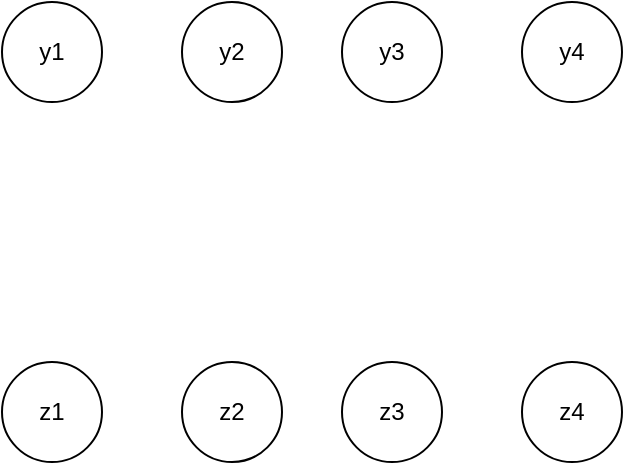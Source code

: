 <mxfile version="14.5.6" type="github" pages="3">
  <diagram id="R7DuB4RtTfnDyjkUob_a" name="Page-1">
    <mxGraphModel dx="464" dy="659" grid="1" gridSize="10" guides="1" tooltips="1" connect="1" arrows="1" fold="1" page="1" pageScale="1" pageWidth="2000" pageHeight="1600" math="0" shadow="0">
      <root>
        <mxCell id="0" />
        <mxCell id="1" parent="0" />
        <mxCell id="aSP-XOi8sZ-I6zT8oDi2-1" value="" style="ellipse;whiteSpace=wrap;html=1;aspect=fixed;" vertex="1" parent="1">
          <mxGeometry x="80" y="130" width="50" height="50" as="geometry" />
        </mxCell>
        <mxCell id="aSP-XOi8sZ-I6zT8oDi2-2" value="" style="ellipse;whiteSpace=wrap;html=1;aspect=fixed;" vertex="1" parent="1">
          <mxGeometry x="170" y="130" width="50" height="50" as="geometry" />
        </mxCell>
        <mxCell id="aSP-XOi8sZ-I6zT8oDi2-3" value="" style="ellipse;whiteSpace=wrap;html=1;aspect=fixed;" vertex="1" parent="1">
          <mxGeometry x="250" y="130" width="50" height="50" as="geometry" />
        </mxCell>
        <mxCell id="aSP-XOi8sZ-I6zT8oDi2-4" value="" style="ellipse;whiteSpace=wrap;html=1;aspect=fixed;" vertex="1" parent="1">
          <mxGeometry x="340" y="130" width="50" height="50" as="geometry" />
        </mxCell>
        <mxCell id="aSP-XOi8sZ-I6zT8oDi2-5" value="" style="ellipse;whiteSpace=wrap;html=1;aspect=fixed;" vertex="1" parent="1">
          <mxGeometry x="80" y="310" width="50" height="50" as="geometry" />
        </mxCell>
        <mxCell id="aSP-XOi8sZ-I6zT8oDi2-6" value="" style="ellipse;whiteSpace=wrap;html=1;aspect=fixed;" vertex="1" parent="1">
          <mxGeometry x="170" y="310" width="50" height="50" as="geometry" />
        </mxCell>
        <mxCell id="aSP-XOi8sZ-I6zT8oDi2-7" value="" style="ellipse;whiteSpace=wrap;html=1;aspect=fixed;" vertex="1" parent="1">
          <mxGeometry x="250" y="310" width="50" height="50" as="geometry" />
        </mxCell>
        <mxCell id="aSP-XOi8sZ-I6zT8oDi2-8" value="" style="ellipse;whiteSpace=wrap;html=1;aspect=fixed;" vertex="1" parent="1">
          <mxGeometry x="340" y="310" width="50" height="50" as="geometry" />
        </mxCell>
        <mxCell id="aSP-XOi8sZ-I6zT8oDi2-9" value="z1" style="text;html=1;strokeColor=none;fillColor=none;align=center;verticalAlign=middle;whiteSpace=wrap;rounded=0;" vertex="1" parent="1">
          <mxGeometry x="85" y="325" width="40" height="20" as="geometry" />
        </mxCell>
        <mxCell id="aSP-XOi8sZ-I6zT8oDi2-10" value="z2" style="text;html=1;strokeColor=none;fillColor=none;align=center;verticalAlign=middle;whiteSpace=wrap;rounded=0;" vertex="1" parent="1">
          <mxGeometry x="175" y="325" width="40" height="20" as="geometry" />
        </mxCell>
        <mxCell id="aSP-XOi8sZ-I6zT8oDi2-11" value="z3" style="text;html=1;strokeColor=none;fillColor=none;align=center;verticalAlign=middle;whiteSpace=wrap;rounded=0;" vertex="1" parent="1">
          <mxGeometry x="255" y="325" width="40" height="20" as="geometry" />
        </mxCell>
        <mxCell id="aSP-XOi8sZ-I6zT8oDi2-12" value="z4" style="text;html=1;strokeColor=none;fillColor=none;align=center;verticalAlign=middle;whiteSpace=wrap;rounded=0;" vertex="1" parent="1">
          <mxGeometry x="345" y="325" width="40" height="20" as="geometry" />
        </mxCell>
        <mxCell id="aSP-XOi8sZ-I6zT8oDi2-13" value="y1" style="text;html=1;strokeColor=none;fillColor=none;align=center;verticalAlign=middle;whiteSpace=wrap;rounded=0;" vertex="1" parent="1">
          <mxGeometry x="85" y="145" width="40" height="20" as="geometry" />
        </mxCell>
        <mxCell id="aSP-XOi8sZ-I6zT8oDi2-14" value="y2" style="text;html=1;strokeColor=none;fillColor=none;align=center;verticalAlign=middle;whiteSpace=wrap;rounded=0;" vertex="1" parent="1">
          <mxGeometry x="175" y="145" width="40" height="20" as="geometry" />
        </mxCell>
        <mxCell id="aSP-XOi8sZ-I6zT8oDi2-15" value="y3" style="text;html=1;strokeColor=none;fillColor=none;align=center;verticalAlign=middle;whiteSpace=wrap;rounded=0;" vertex="1" parent="1">
          <mxGeometry x="255" y="145" width="40" height="20" as="geometry" />
        </mxCell>
        <mxCell id="aSP-XOi8sZ-I6zT8oDi2-16" value="y4" style="text;html=1;strokeColor=none;fillColor=none;align=center;verticalAlign=middle;whiteSpace=wrap;rounded=0;" vertex="1" parent="1">
          <mxGeometry x="345" y="145" width="40" height="20" as="geometry" />
        </mxCell>
      </root>
    </mxGraphModel>
  </diagram>
  <diagram name="Copy of Page-1" id="bz0wekYMb7wmfFNrHoip">
    <mxGraphModel dx="464" dy="659" grid="1" gridSize="10" guides="1" tooltips="1" connect="1" arrows="1" fold="1" page="1" pageScale="1" pageWidth="2000" pageHeight="1600" math="0" shadow="0">
      <root>
        <mxCell id="WFIi-5ZX_l-4zj2nHgKy-0" />
        <mxCell id="WFIi-5ZX_l-4zj2nHgKy-1" parent="WFIi-5ZX_l-4zj2nHgKy-0" />
        <mxCell id="WFIi-5ZX_l-4zj2nHgKy-2" value="" style="ellipse;whiteSpace=wrap;html=1;aspect=fixed;" vertex="1" parent="WFIi-5ZX_l-4zj2nHgKy-1">
          <mxGeometry x="80" y="130" width="50" height="50" as="geometry" />
        </mxCell>
        <mxCell id="WFIi-5ZX_l-4zj2nHgKy-3" value="" style="ellipse;whiteSpace=wrap;html=1;aspect=fixed;" vertex="1" parent="WFIi-5ZX_l-4zj2nHgKy-1">
          <mxGeometry x="170" y="130" width="50" height="50" as="geometry" />
        </mxCell>
        <mxCell id="WFIi-5ZX_l-4zj2nHgKy-4" value="" style="ellipse;whiteSpace=wrap;html=1;aspect=fixed;" vertex="1" parent="WFIi-5ZX_l-4zj2nHgKy-1">
          <mxGeometry x="250" y="130" width="50" height="50" as="geometry" />
        </mxCell>
        <mxCell id="WFIi-5ZX_l-4zj2nHgKy-5" value="" style="ellipse;whiteSpace=wrap;html=1;aspect=fixed;" vertex="1" parent="WFIi-5ZX_l-4zj2nHgKy-1">
          <mxGeometry x="340" y="130" width="50" height="50" as="geometry" />
        </mxCell>
        <mxCell id="WFIi-5ZX_l-4zj2nHgKy-6" value="" style="ellipse;whiteSpace=wrap;html=1;aspect=fixed;" vertex="1" parent="WFIi-5ZX_l-4zj2nHgKy-1">
          <mxGeometry x="80" y="310" width="50" height="50" as="geometry" />
        </mxCell>
        <mxCell id="WFIi-5ZX_l-4zj2nHgKy-7" value="" style="ellipse;whiteSpace=wrap;html=1;aspect=fixed;" vertex="1" parent="WFIi-5ZX_l-4zj2nHgKy-1">
          <mxGeometry x="170" y="310" width="50" height="50" as="geometry" />
        </mxCell>
        <mxCell id="WFIi-5ZX_l-4zj2nHgKy-8" value="" style="ellipse;whiteSpace=wrap;html=1;aspect=fixed;" vertex="1" parent="WFIi-5ZX_l-4zj2nHgKy-1">
          <mxGeometry x="250" y="310" width="50" height="50" as="geometry" />
        </mxCell>
        <mxCell id="WFIi-5ZX_l-4zj2nHgKy-9" value="" style="ellipse;whiteSpace=wrap;html=1;aspect=fixed;" vertex="1" parent="WFIi-5ZX_l-4zj2nHgKy-1">
          <mxGeometry x="340" y="310" width="50" height="50" as="geometry" />
        </mxCell>
        <mxCell id="WFIi-5ZX_l-4zj2nHgKy-10" value="x1" style="text;html=1;strokeColor=none;fillColor=none;align=center;verticalAlign=middle;whiteSpace=wrap;rounded=0;" vertex="1" parent="WFIi-5ZX_l-4zj2nHgKy-1">
          <mxGeometry x="85" y="325" width="40" height="20" as="geometry" />
        </mxCell>
        <mxCell id="WFIi-5ZX_l-4zj2nHgKy-11" value="x2" style="text;html=1;strokeColor=none;fillColor=none;align=center;verticalAlign=middle;whiteSpace=wrap;rounded=0;" vertex="1" parent="WFIi-5ZX_l-4zj2nHgKy-1">
          <mxGeometry x="175" y="325" width="40" height="20" as="geometry" />
        </mxCell>
        <mxCell id="WFIi-5ZX_l-4zj2nHgKy-12" value="x3" style="text;html=1;strokeColor=none;fillColor=none;align=center;verticalAlign=middle;whiteSpace=wrap;rounded=0;" vertex="1" parent="WFIi-5ZX_l-4zj2nHgKy-1">
          <mxGeometry x="255" y="325" width="40" height="20" as="geometry" />
        </mxCell>
        <mxCell id="WFIi-5ZX_l-4zj2nHgKy-13" value="x4" style="text;html=1;strokeColor=none;fillColor=none;align=center;verticalAlign=middle;whiteSpace=wrap;rounded=0;" vertex="1" parent="WFIi-5ZX_l-4zj2nHgKy-1">
          <mxGeometry x="345" y="325" width="40" height="20" as="geometry" />
        </mxCell>
        <mxCell id="WFIi-5ZX_l-4zj2nHgKy-14" value="h1" style="text;html=1;strokeColor=none;fillColor=none;align=center;verticalAlign=middle;whiteSpace=wrap;rounded=0;" vertex="1" parent="WFIi-5ZX_l-4zj2nHgKy-1">
          <mxGeometry x="85" y="145" width="40" height="20" as="geometry" />
        </mxCell>
        <mxCell id="WFIi-5ZX_l-4zj2nHgKy-15" value="h2" style="text;html=1;strokeColor=none;fillColor=none;align=center;verticalAlign=middle;whiteSpace=wrap;rounded=0;" vertex="1" parent="WFIi-5ZX_l-4zj2nHgKy-1">
          <mxGeometry x="175" y="145" width="40" height="20" as="geometry" />
        </mxCell>
        <mxCell id="WFIi-5ZX_l-4zj2nHgKy-16" value="h3" style="text;html=1;strokeColor=none;fillColor=none;align=center;verticalAlign=middle;whiteSpace=wrap;rounded=0;" vertex="1" parent="WFIi-5ZX_l-4zj2nHgKy-1">
          <mxGeometry x="255" y="145" width="40" height="20" as="geometry" />
        </mxCell>
        <mxCell id="WFIi-5ZX_l-4zj2nHgKy-17" value="h4" style="text;html=1;strokeColor=none;fillColor=none;align=center;verticalAlign=middle;whiteSpace=wrap;rounded=0;" vertex="1" parent="WFIi-5ZX_l-4zj2nHgKy-1">
          <mxGeometry x="345" y="145" width="40" height="20" as="geometry" />
        </mxCell>
        <mxCell id="EcTQPGEL5R7KJqicjRxg-0" value="" style="endArrow=none;html=1;" edge="1" parent="WFIi-5ZX_l-4zj2nHgKy-1">
          <mxGeometry width="50" height="50" relative="1" as="geometry">
            <mxPoint x="130" y="155" as="sourcePoint" />
            <mxPoint x="170" y="155" as="targetPoint" />
          </mxGeometry>
        </mxCell>
        <mxCell id="EcTQPGEL5R7KJqicjRxg-1" value="" style="endArrow=none;html=1;entryX=0;entryY=0.5;entryDx=0;entryDy=0;" edge="1" parent="WFIi-5ZX_l-4zj2nHgKy-1" target="WFIi-5ZX_l-4zj2nHgKy-4">
          <mxGeometry width="50" height="50" relative="1" as="geometry">
            <mxPoint x="220" y="155" as="sourcePoint" />
            <mxPoint x="180" y="165" as="targetPoint" />
            <Array as="points" />
          </mxGeometry>
        </mxCell>
        <mxCell id="EcTQPGEL5R7KJqicjRxg-2" value="" style="endArrow=none;html=1;entryX=-0.155;entryY=0.65;entryDx=0;entryDy=0;entryPerimeter=0;" edge="1" parent="WFIi-5ZX_l-4zj2nHgKy-1">
          <mxGeometry width="50" height="50" relative="1" as="geometry">
            <mxPoint x="301" y="157" as="sourcePoint" />
            <mxPoint x="339.8" y="157" as="targetPoint" />
            <Array as="points" />
          </mxGeometry>
        </mxCell>
      </root>
    </mxGraphModel>
  </diagram>
  <diagram name="Copy of Copy of Page-1" id="MYfysmmSoPRf5G8VbHzV">
    <mxGraphModel dx="1278" dy="675" grid="1" gridSize="10" guides="1" tooltips="1" connect="1" arrows="1" fold="1" page="1" pageScale="1" pageWidth="2000" pageHeight="1600" math="0" shadow="0">
      <root>
        <mxCell id="UlT7pGbnanXh0RRRKegl-0" />
        <mxCell id="UlT7pGbnanXh0RRRKegl-1" parent="UlT7pGbnanXh0RRRKegl-0" />
        <mxCell id="UlT7pGbnanXh0RRRKegl-2" value="" style="ellipse;whiteSpace=wrap;html=1;aspect=fixed;" vertex="1" parent="UlT7pGbnanXh0RRRKegl-1">
          <mxGeometry x="80" y="200" width="50" height="50" as="geometry" />
        </mxCell>
        <mxCell id="UlT7pGbnanXh0RRRKegl-3" value="" style="ellipse;whiteSpace=wrap;html=1;aspect=fixed;" vertex="1" parent="UlT7pGbnanXh0RRRKegl-1">
          <mxGeometry x="170" y="200" width="50" height="50" as="geometry" />
        </mxCell>
        <mxCell id="UlT7pGbnanXh0RRRKegl-4" value="" style="ellipse;whiteSpace=wrap;html=1;aspect=fixed;" vertex="1" parent="UlT7pGbnanXh0RRRKegl-1">
          <mxGeometry x="250" y="200" width="50" height="50" as="geometry" />
        </mxCell>
        <mxCell id="UlT7pGbnanXh0RRRKegl-5" value="" style="ellipse;whiteSpace=wrap;html=1;aspect=fixed;" vertex="1" parent="UlT7pGbnanXh0RRRKegl-1">
          <mxGeometry x="336" y="200" width="50" height="50" as="geometry" />
        </mxCell>
        <mxCell id="UlT7pGbnanXh0RRRKegl-6" value="" style="ellipse;whiteSpace=wrap;html=1;aspect=fixed;" vertex="1" parent="UlT7pGbnanXh0RRRKegl-1">
          <mxGeometry x="80" y="310" width="50" height="50" as="geometry" />
        </mxCell>
        <mxCell id="UlT7pGbnanXh0RRRKegl-7" value="" style="ellipse;whiteSpace=wrap;html=1;aspect=fixed;" vertex="1" parent="UlT7pGbnanXh0RRRKegl-1">
          <mxGeometry x="170" y="310" width="50" height="50" as="geometry" />
        </mxCell>
        <mxCell id="UlT7pGbnanXh0RRRKegl-8" value="" style="ellipse;whiteSpace=wrap;html=1;aspect=fixed;" vertex="1" parent="UlT7pGbnanXh0RRRKegl-1">
          <mxGeometry x="250" y="310" width="50" height="50" as="geometry" />
        </mxCell>
        <mxCell id="UlT7pGbnanXh0RRRKegl-9" value="" style="ellipse;whiteSpace=wrap;html=1;aspect=fixed;" vertex="1" parent="UlT7pGbnanXh0RRRKegl-1">
          <mxGeometry x="336" y="310" width="50" height="50" as="geometry" />
        </mxCell>
        <mxCell id="UlT7pGbnanXh0RRRKegl-10" value="h1" style="text;html=1;strokeColor=none;fillColor=none;align=center;verticalAlign=middle;whiteSpace=wrap;rounded=0;" vertex="1" parent="UlT7pGbnanXh0RRRKegl-1">
          <mxGeometry x="85" y="325" width="40" height="20" as="geometry" />
        </mxCell>
        <mxCell id="UlT7pGbnanXh0RRRKegl-11" value="h2" style="text;html=1;strokeColor=none;fillColor=none;align=center;verticalAlign=middle;whiteSpace=wrap;rounded=0;" vertex="1" parent="UlT7pGbnanXh0RRRKegl-1">
          <mxGeometry x="175" y="325" width="40" height="20" as="geometry" />
        </mxCell>
        <mxCell id="UlT7pGbnanXh0RRRKegl-12" value="h3" style="text;html=1;strokeColor=none;fillColor=none;align=center;verticalAlign=middle;whiteSpace=wrap;rounded=0;" vertex="1" parent="UlT7pGbnanXh0RRRKegl-1">
          <mxGeometry x="255" y="325" width="40" height="20" as="geometry" />
        </mxCell>
        <mxCell id="UlT7pGbnanXh0RRRKegl-13" value="h4" style="text;html=1;strokeColor=none;fillColor=none;align=center;verticalAlign=middle;whiteSpace=wrap;rounded=0;" vertex="1" parent="UlT7pGbnanXh0RRRKegl-1">
          <mxGeometry x="340" y="326" width="40" height="20" as="geometry" />
        </mxCell>
        <mxCell id="UlT7pGbnanXh0RRRKegl-14" value="y1" style="text;html=1;strokeColor=none;fillColor=none;align=center;verticalAlign=middle;whiteSpace=wrap;rounded=0;" vertex="1" parent="UlT7pGbnanXh0RRRKegl-1">
          <mxGeometry x="85" y="215" width="40" height="20" as="geometry" />
        </mxCell>
        <mxCell id="UlT7pGbnanXh0RRRKegl-15" value="y2" style="text;html=1;strokeColor=none;fillColor=none;align=center;verticalAlign=middle;whiteSpace=wrap;rounded=0;" vertex="1" parent="UlT7pGbnanXh0RRRKegl-1">
          <mxGeometry x="175" y="215" width="40" height="20" as="geometry" />
        </mxCell>
        <mxCell id="UlT7pGbnanXh0RRRKegl-16" value="y3" style="text;html=1;strokeColor=none;fillColor=none;align=center;verticalAlign=middle;whiteSpace=wrap;rounded=0;" vertex="1" parent="UlT7pGbnanXh0RRRKegl-1">
          <mxGeometry x="255" y="215" width="40" height="20" as="geometry" />
        </mxCell>
        <mxCell id="UlT7pGbnanXh0RRRKegl-17" value="y4" style="text;html=1;strokeColor=none;fillColor=none;align=center;verticalAlign=middle;whiteSpace=wrap;rounded=0;" vertex="1" parent="UlT7pGbnanXh0RRRKegl-1">
          <mxGeometry x="341" y="215" width="40" height="20" as="geometry" />
        </mxCell>
        <mxCell id="UlT7pGbnanXh0RRRKegl-23" value="" style="endArrow=none;html=1;exitX=1;exitY=0.5;exitDx=0;exitDy=0;" edge="1" parent="UlT7pGbnanXh0RRRKegl-1" source="UlT7pGbnanXh0RRRKegl-6">
          <mxGeometry width="50" height="50" relative="1" as="geometry">
            <mxPoint x="120" y="380" as="sourcePoint" />
            <mxPoint x="170" y="335" as="targetPoint" />
          </mxGeometry>
        </mxCell>
        <mxCell id="UlT7pGbnanXh0RRRKegl-25" value="" style="endArrow=none;html=1;exitX=1;exitY=0.75;exitDx=0;exitDy=0;entryX=1;entryY=0.75;entryDx=0;entryDy=0;" edge="1" parent="UlT7pGbnanXh0RRRKegl-1">
          <mxGeometry width="50" height="50" relative="1" as="geometry">
            <mxPoint x="219" y="337" as="sourcePoint" />
            <mxPoint x="219" y="337" as="targetPoint" />
            <Array as="points">
              <mxPoint x="254" y="337" />
            </Array>
          </mxGeometry>
        </mxCell>
        <mxCell id="UlT7pGbnanXh0RRRKegl-26" value="" style="endArrow=none;html=1;exitX=1;exitY=0.75;exitDx=0;exitDy=0;" edge="1" parent="UlT7pGbnanXh0RRRKegl-1">
          <mxGeometry width="50" height="50" relative="1" as="geometry">
            <mxPoint x="304" y="338" as="sourcePoint" />
            <mxPoint x="300" y="338" as="targetPoint" />
            <Array as="points">
              <mxPoint x="340" y="338" />
            </Array>
          </mxGeometry>
        </mxCell>
        <mxCell id="UlT7pGbnanXh0RRRKegl-27" value="" style="endArrow=none;html=1;entryX=0.5;entryY=0;entryDx=0;entryDy=0;exitX=0.5;exitY=1;exitDx=0;exitDy=0;" edge="1" parent="UlT7pGbnanXh0RRRKegl-1" source="UlT7pGbnanXh0RRRKegl-2" target="UlT7pGbnanXh0RRRKegl-6">
          <mxGeometry width="50" height="50" relative="1" as="geometry">
            <mxPoint x="130" y="225" as="sourcePoint" />
            <mxPoint x="170" y="225" as="targetPoint" />
          </mxGeometry>
        </mxCell>
        <mxCell id="UlT7pGbnanXh0RRRKegl-29" value="" style="endArrow=none;html=1;entryX=0;entryY=0;entryDx=0;entryDy=0;exitX=0.5;exitY=1;exitDx=0;exitDy=0;" edge="1" parent="UlT7pGbnanXh0RRRKegl-1" target="UlT7pGbnanXh0RRRKegl-7">
          <mxGeometry width="50" height="50" relative="1" as="geometry">
            <mxPoint x="124" y="240" as="sourcePoint" />
            <mxPoint x="124" y="300" as="targetPoint" />
          </mxGeometry>
        </mxCell>
        <mxCell id="UlT7pGbnanXh0RRRKegl-30" value="" style="endArrow=none;html=1;entryX=1;entryY=0;entryDx=0;entryDy=0;exitX=0;exitY=1;exitDx=0;exitDy=0;" edge="1" parent="UlT7pGbnanXh0RRRKegl-1" source="UlT7pGbnanXh0RRRKegl-3" target="UlT7pGbnanXh0RRRKegl-6">
          <mxGeometry width="50" height="50" relative="1" as="geometry">
            <mxPoint x="200" y="250" as="sourcePoint" />
            <mxPoint x="271" y="320" as="targetPoint" />
          </mxGeometry>
        </mxCell>
        <mxCell id="UlT7pGbnanXh0RRRKegl-31" value="" style="endArrow=none;html=1;entryX=0.5;entryY=0;entryDx=0;entryDy=0;exitX=0.5;exitY=1;exitDx=0;exitDy=0;" edge="1" parent="UlT7pGbnanXh0RRRKegl-1">
          <mxGeometry width="50" height="50" relative="1" as="geometry">
            <mxPoint x="197" y="251" as="sourcePoint" />
            <mxPoint x="197" y="311" as="targetPoint" />
          </mxGeometry>
        </mxCell>
        <mxCell id="UlT7pGbnanXh0RRRKegl-33" value="" style="endArrow=none;html=1;entryX=1;entryY=1;entryDx=0;entryDy=0;exitX=0;exitY=0;exitDx=0;exitDy=0;" edge="1" parent="UlT7pGbnanXh0RRRKegl-1" source="UlT7pGbnanXh0RRRKegl-8" target="UlT7pGbnanXh0RRRKegl-3">
          <mxGeometry width="50" height="50" relative="1" as="geometry">
            <mxPoint x="220" y="360" as="sourcePoint" />
            <mxPoint x="270" y="310" as="targetPoint" />
          </mxGeometry>
        </mxCell>
        <mxCell id="UlT7pGbnanXh0RRRKegl-34" value="" style="endArrow=none;html=1;entryX=0;entryY=1;entryDx=0;entryDy=0;exitX=1;exitY=0;exitDx=0;exitDy=0;" edge="1" parent="UlT7pGbnanXh0RRRKegl-1" source="UlT7pGbnanXh0RRRKegl-7" target="UlT7pGbnanXh0RRRKegl-4">
          <mxGeometry width="50" height="50" relative="1" as="geometry">
            <mxPoint x="267.322" y="327.322" as="sourcePoint" />
            <mxPoint x="222.678" y="252.678" as="targetPoint" />
          </mxGeometry>
        </mxCell>
        <mxCell id="UlT7pGbnanXh0RRRKegl-35" value="" style="endArrow=none;html=1;entryX=0.5;entryY=1;entryDx=0;entryDy=0;exitX=0.5;exitY=0;exitDx=0;exitDy=0;" edge="1" parent="UlT7pGbnanXh0RRRKegl-1" source="UlT7pGbnanXh0RRRKegl-8" target="UlT7pGbnanXh0RRRKegl-4">
          <mxGeometry width="50" height="50" relative="1" as="geometry">
            <mxPoint x="222.678" y="327.322" as="sourcePoint" />
            <mxPoint x="267.322" y="252.678" as="targetPoint" />
          </mxGeometry>
        </mxCell>
        <mxCell id="UlT7pGbnanXh0RRRKegl-36" value="" style="endArrow=none;html=1;exitX=0;exitY=0;exitDx=0;exitDy=0;" edge="1" parent="UlT7pGbnanXh0RRRKegl-1" source="UlT7pGbnanXh0RRRKegl-9">
          <mxGeometry width="50" height="50" relative="1" as="geometry">
            <mxPoint x="285" y="320" as="sourcePoint" />
            <mxPoint x="295" y="240" as="targetPoint" />
          </mxGeometry>
        </mxCell>
        <mxCell id="UlT7pGbnanXh0RRRKegl-37" value="" style="endArrow=none;html=1;exitX=1;exitY=0;exitDx=0;exitDy=0;" edge="1" parent="UlT7pGbnanXh0RRRKegl-1" source="UlT7pGbnanXh0RRRKegl-8">
          <mxGeometry width="50" height="50" relative="1" as="geometry">
            <mxPoint x="353.322" y="327.322" as="sourcePoint" />
            <mxPoint x="341" y="240" as="targetPoint" />
          </mxGeometry>
        </mxCell>
        <mxCell id="UlT7pGbnanXh0RRRKegl-38" value="" style="endArrow=none;html=1;exitX=0.5;exitY=0;exitDx=0;exitDy=0;entryX=0.5;entryY=1;entryDx=0;entryDy=0;" edge="1" parent="UlT7pGbnanXh0RRRKegl-1" source="UlT7pGbnanXh0RRRKegl-9" target="UlT7pGbnanXh0RRRKegl-5">
          <mxGeometry width="50" height="50" relative="1" as="geometry">
            <mxPoint x="302.678" y="327.322" as="sourcePoint" />
            <mxPoint x="351" y="250" as="targetPoint" />
          </mxGeometry>
        </mxCell>
      </root>
    </mxGraphModel>
  </diagram>
</mxfile>
